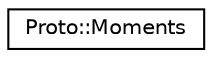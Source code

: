 digraph "Graphical Class Hierarchy"
{
  edge [fontname="Helvetica",fontsize="10",labelfontname="Helvetica",labelfontsize="10"];
  node [fontname="Helvetica",fontsize="10",shape=record];
  rankdir="LR";
  Node0 [label="Proto::Moments",height=0.2,width=0.4,color="black", fillcolor="white", style="filled",URL="$classProto_1_1Moments.html"];
}
